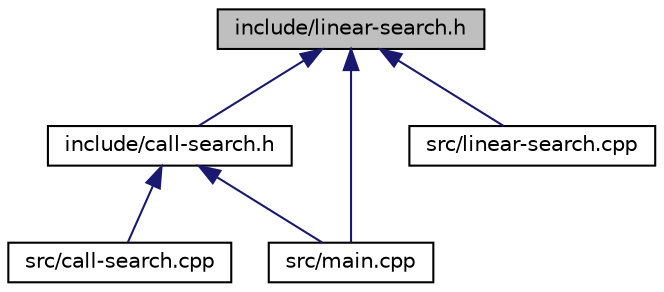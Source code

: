 digraph "include/linear-search.h"
{
 // LATEX_PDF_SIZE
  edge [fontname="Helvetica",fontsize="10",labelfontname="Helvetica",labelfontsize="10"];
  node [fontname="Helvetica",fontsize="10",shape=record];
  Node3 [label="include/linear-search.h",height=0.2,width=0.4,color="black", fillcolor="grey75", style="filled", fontcolor="black",tooltip=" "];
  Node3 -> Node4 [dir="back",color="midnightblue",fontsize="10",style="solid",fontname="Helvetica"];
  Node4 [label="include/call-search.h",height=0.2,width=0.4,color="black", fillcolor="white", style="filled",URL="$call-search_8h.html",tooltip=" "];
  Node4 -> Node5 [dir="back",color="midnightblue",fontsize="10",style="solid",fontname="Helvetica"];
  Node5 [label="src/call-search.cpp",height=0.2,width=0.4,color="black", fillcolor="white", style="filled",URL="$call-search_8cpp.html",tooltip=" "];
  Node4 -> Node6 [dir="back",color="midnightblue",fontsize="10",style="solid",fontname="Helvetica"];
  Node6 [label="src/main.cpp",height=0.2,width=0.4,color="black", fillcolor="white", style="filled",URL="$main_8cpp.html",tooltip="TODO."];
  Node3 -> Node7 [dir="back",color="midnightblue",fontsize="10",style="solid",fontname="Helvetica"];
  Node7 [label="src/linear-search.cpp",height=0.2,width=0.4,color="black", fillcolor="white", style="filled",URL="$linear-search_8cpp.html",tooltip=" "];
  Node3 -> Node6 [dir="back",color="midnightblue",fontsize="10",style="solid",fontname="Helvetica"];
}
